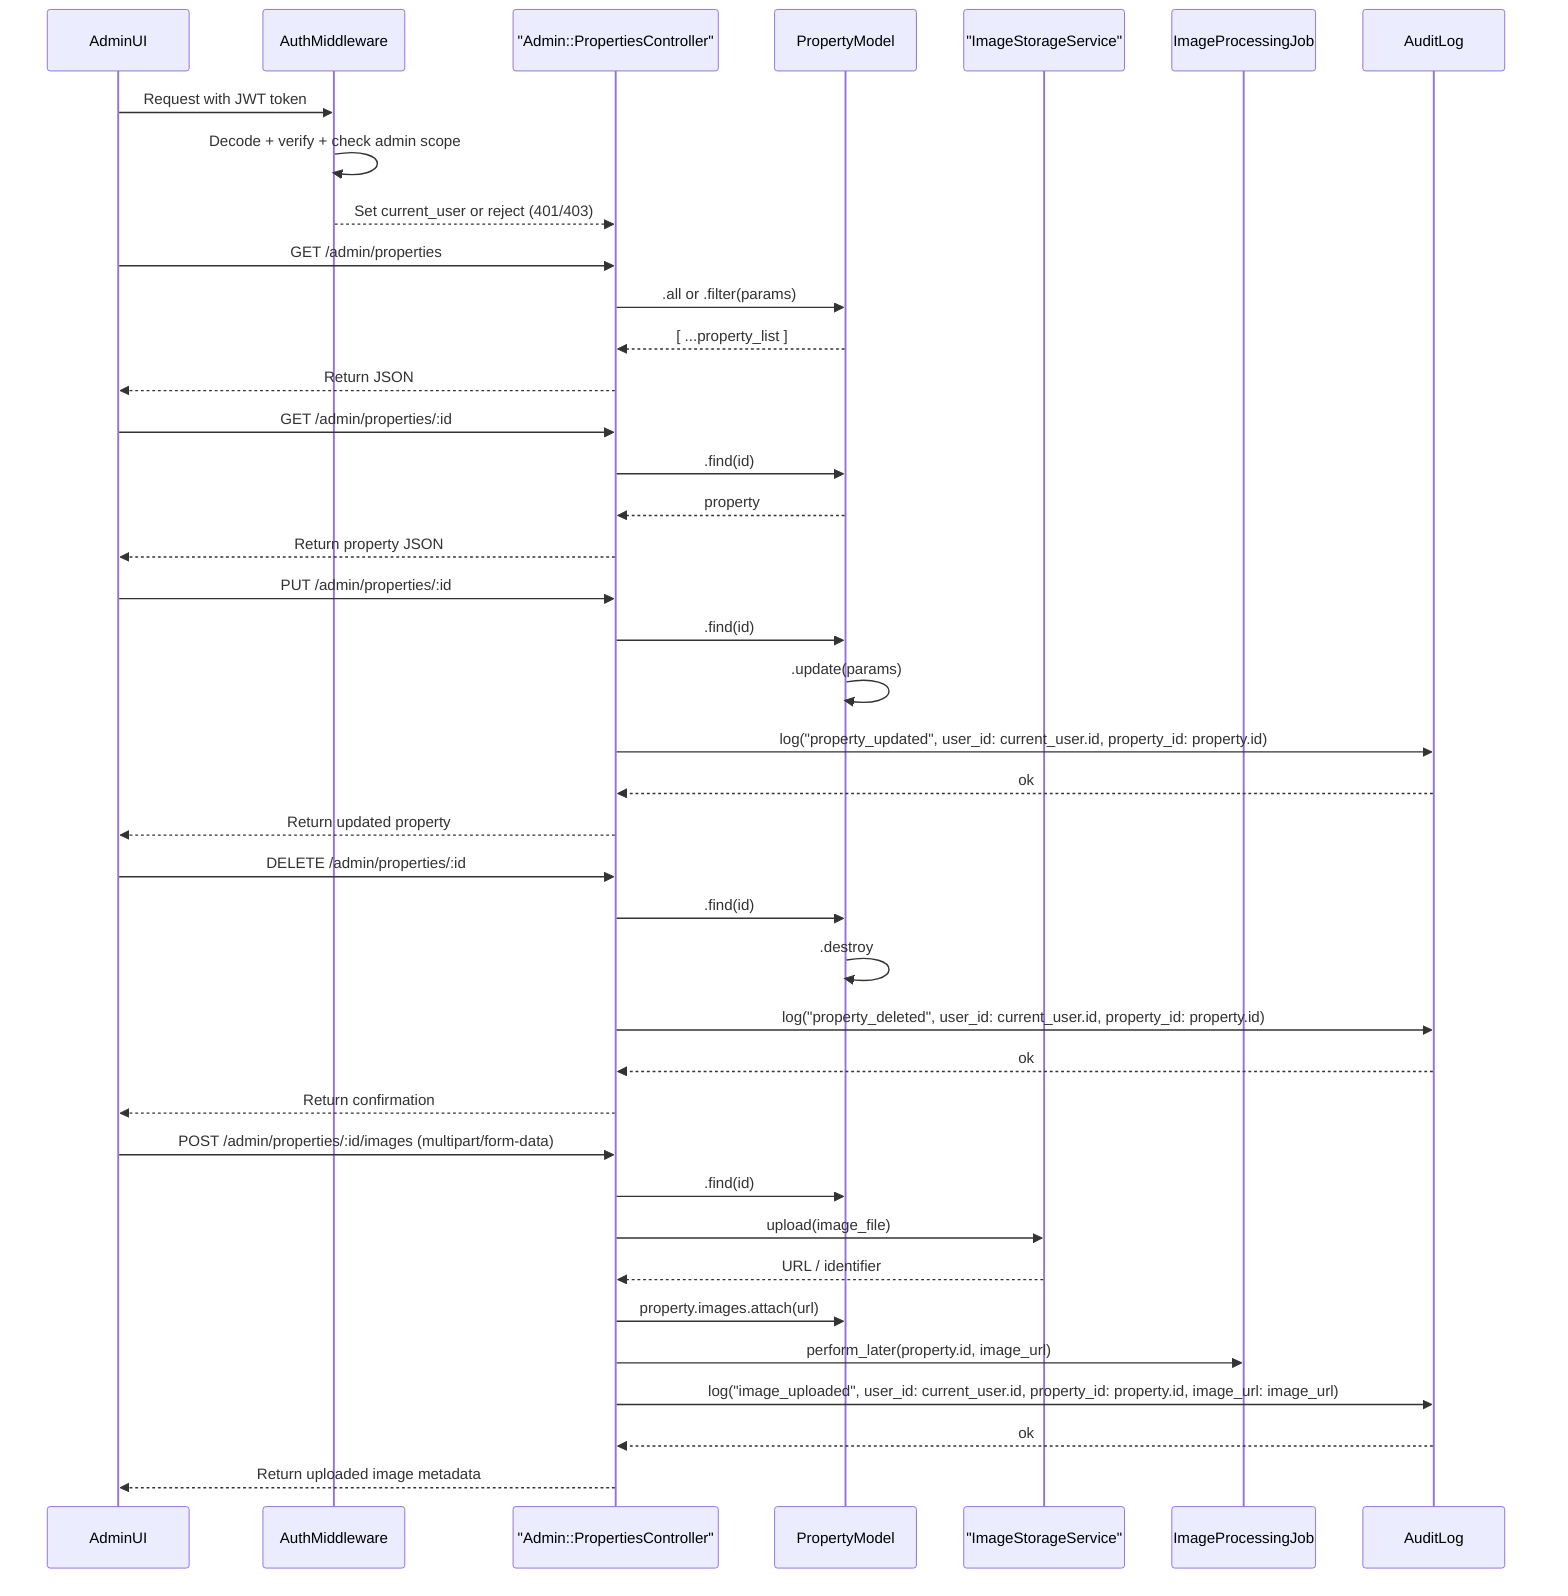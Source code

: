 sequenceDiagram
    participant AdminUI
    participant Auth as AuthMiddleware
    participant APC as "Admin::PropertiesController"
    participant Property as PropertyModel
    participant Storage as "ImageStorageService"
    participant ImageProcessingJob
    participant AuditLog

    %% Auth check (admin only)
    AdminUI->>Auth: Request with JWT token
    Auth->>Auth: Decode + verify + check admin scope
    Auth-->>APC: Set current_user or reject (401/403)

    %% List all properties
    AdminUI->>APC: GET /admin/properties
    APC->>Property: .all or .filter(params)
    Property-->>APC: [ ...property_list ]
    APC-->>AdminUI: Return JSON

    %% Get property details
    AdminUI->>APC: GET /admin/properties/:id
    APC->>Property: .find(id)
    Property-->>APC: property
    APC-->>AdminUI: Return property JSON

    %% Update property
    AdminUI->>APC: PUT /admin/properties/:id
    APC->>Property: .find(id)
    Property->>Property: .update(params)
    APC->>AuditLog: log("property_updated", user_id: current_user.id, property_id: property.id)
    AuditLog-->>APC: ok
    APC-->>AdminUI: Return updated property

    %% Delete property
    AdminUI->>APC: DELETE /admin/properties/:id
    APC->>Property: .find(id)
    Property->>Property: .destroy
    APC->>AuditLog: log("property_deleted", user_id: current_user.id, property_id: property.id)
    AuditLog-->>APC: ok
    APC-->>AdminUI: Return confirmation

    %% Upload property image
    AdminUI->>APC: POST /admin/properties/:id/images (multipart/form-data)
    APC->>Property: .find(id)
    APC->>Storage: upload(image_file)
    Storage-->>APC: URL / identifier
    APC->>Property: property.images.attach(url)
    APC->>ImageProcessingJob: perform_later(property.id, image_url)
    APC->>AuditLog: log("image_uploaded", user_id: current_user.id, property_id: property.id, image_url: image_url)
    AuditLog-->>APC: ok
    APC-->>AdminUI: Return uploaded image metadata